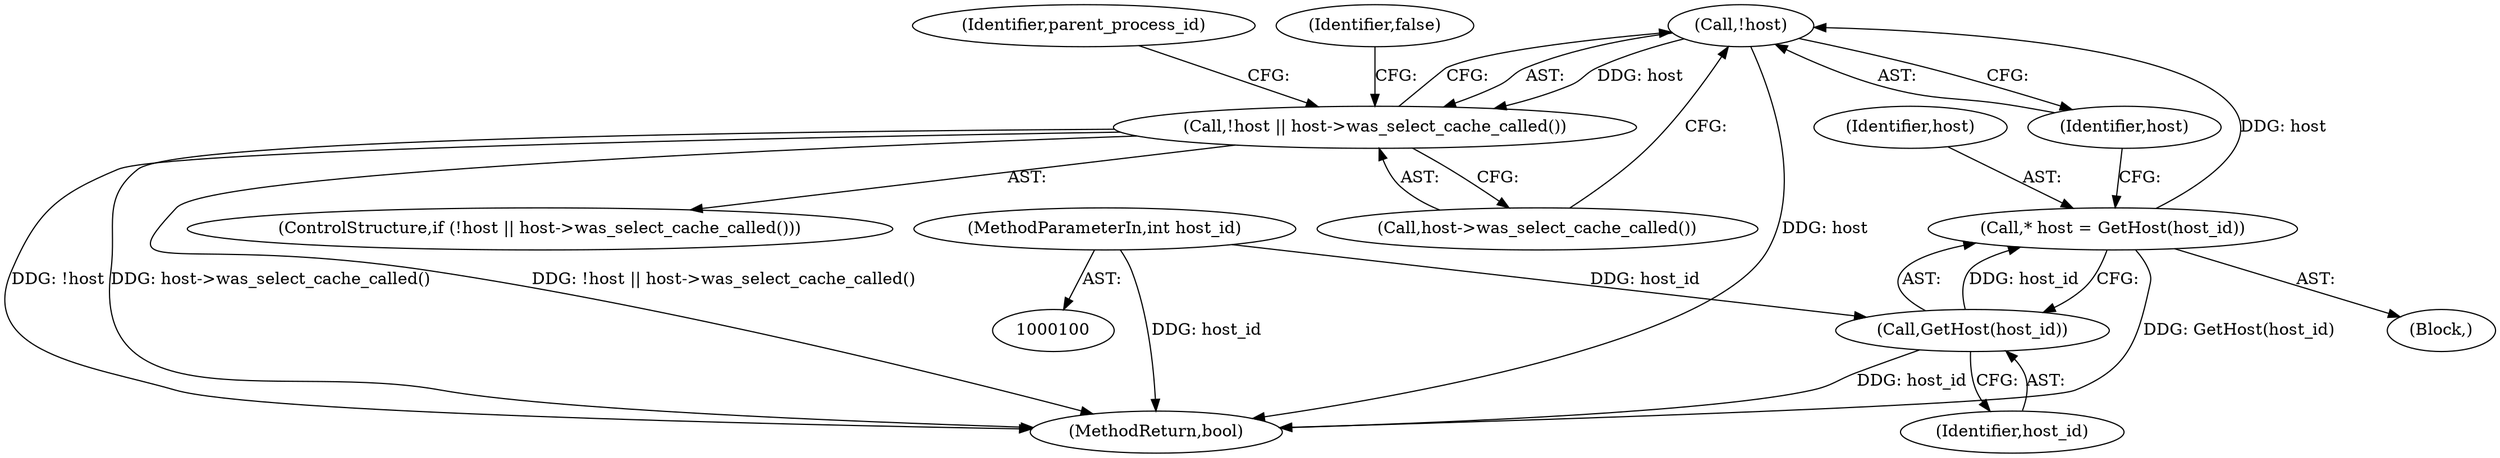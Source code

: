 digraph "1_Chrome_2cb006bc9d3ad16353ed49c2b75faea618156d0f_2@pointer" {
"1000112" [label="(Call,!host)"];
"1000106" [label="(Call,* host = GetHost(host_id))"];
"1000108" [label="(Call,GetHost(host_id))"];
"1000101" [label="(MethodParameterIn,int host_id)"];
"1000111" [label="(Call,!host || host->was_select_cache_called())"];
"1000104" [label="(Block,)"];
"1000111" [label="(Call,!host || host->was_select_cache_called())"];
"1000114" [label="(Call,host->was_select_cache_called())"];
"1000107" [label="(Identifier,host)"];
"1000109" [label="(Identifier,host_id)"];
"1000112" [label="(Call,!host)"];
"1000110" [label="(ControlStructure,if (!host || host->was_select_cache_called()))"];
"1000113" [label="(Identifier,host)"];
"1000122" [label="(MethodReturn,bool)"];
"1000106" [label="(Call,* host = GetHost(host_id))"];
"1000101" [label="(MethodParameterIn,int host_id)"];
"1000118" [label="(Identifier,parent_process_id)"];
"1000108" [label="(Call,GetHost(host_id))"];
"1000116" [label="(Identifier,false)"];
"1000112" -> "1000111"  [label="AST: "];
"1000112" -> "1000113"  [label="CFG: "];
"1000113" -> "1000112"  [label="AST: "];
"1000114" -> "1000112"  [label="CFG: "];
"1000111" -> "1000112"  [label="CFG: "];
"1000112" -> "1000122"  [label="DDG: host"];
"1000112" -> "1000111"  [label="DDG: host"];
"1000106" -> "1000112"  [label="DDG: host"];
"1000106" -> "1000104"  [label="AST: "];
"1000106" -> "1000108"  [label="CFG: "];
"1000107" -> "1000106"  [label="AST: "];
"1000108" -> "1000106"  [label="AST: "];
"1000113" -> "1000106"  [label="CFG: "];
"1000106" -> "1000122"  [label="DDG: GetHost(host_id)"];
"1000108" -> "1000106"  [label="DDG: host_id"];
"1000108" -> "1000109"  [label="CFG: "];
"1000109" -> "1000108"  [label="AST: "];
"1000108" -> "1000122"  [label="DDG: host_id"];
"1000101" -> "1000108"  [label="DDG: host_id"];
"1000101" -> "1000100"  [label="AST: "];
"1000101" -> "1000122"  [label="DDG: host_id"];
"1000111" -> "1000110"  [label="AST: "];
"1000111" -> "1000114"  [label="CFG: "];
"1000114" -> "1000111"  [label="AST: "];
"1000116" -> "1000111"  [label="CFG: "];
"1000118" -> "1000111"  [label="CFG: "];
"1000111" -> "1000122"  [label="DDG: host->was_select_cache_called()"];
"1000111" -> "1000122"  [label="DDG: !host || host->was_select_cache_called()"];
"1000111" -> "1000122"  [label="DDG: !host"];
}
